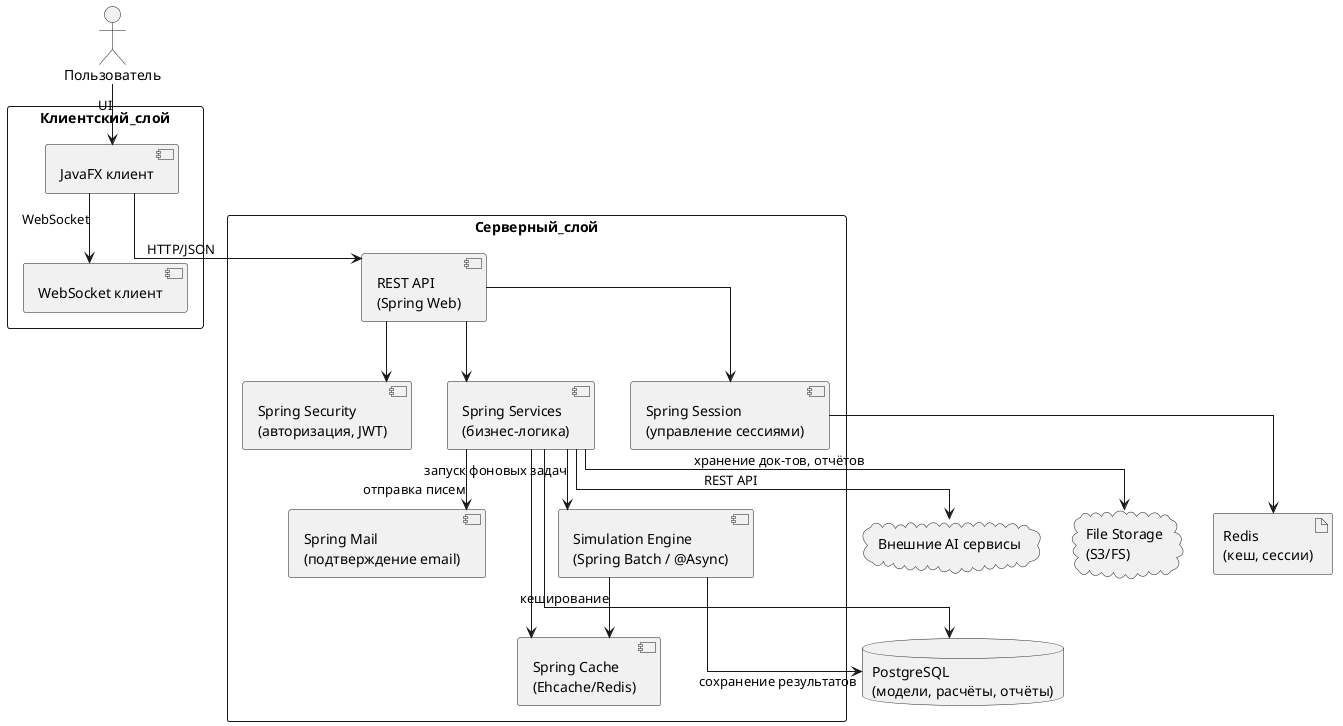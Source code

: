 @startuml
skinparam linetype ortho

actor Пользователь
cloud "Внешние AI сервисы" as AI
cloud "File Storage\n(S3/FS)" as FS

rectangle Клиентский_слой {
  component "JavaFX клиент" as Client
  component "WebSocket клиент" as WSClient
}

rectangle Серверный_слой {
  component "REST API\n(Spring Web)" as REST
  component "Spring Security\n(авторизация, JWT)" as Security
  component "Spring Session\n(управление сессиями)" as Session
  component "Spring Services\n(бизнес-логика)" as Services
  component "Simulation Engine\n(Spring Batch / @Async)" as Engine
  component "Spring Cache\n(Ehcache/Redis)" as Cache
  component "Spring Mail\n(подтверждение email)" as Mail
}

database "PostgreSQL\n(модели, расчёты, отчёты)" as DB
artifact "Redis\n(кеш, сессии)" as Redis

'— Пользователь и клиент
Пользователь --> Client : UI
Client --> REST : HTTP/JSON 
Client --> WSClient : WebSocket

'— Безопасность и сессии
REST --> Security
REST --> Session

'— Основная логика
REST --> Services
Services --> Engine : запуск фоновых задач
Engine --> DB : сохранение результатов
Engine --> Cache : кеширование
Services --> AI : REST API
Services --> FS : хранение док-тов, отчётов
Services --> Mail : отправка писем
Services --> DB

'— Сессии/кеш
Session --> Redis
Services --> Cache

@enduml
